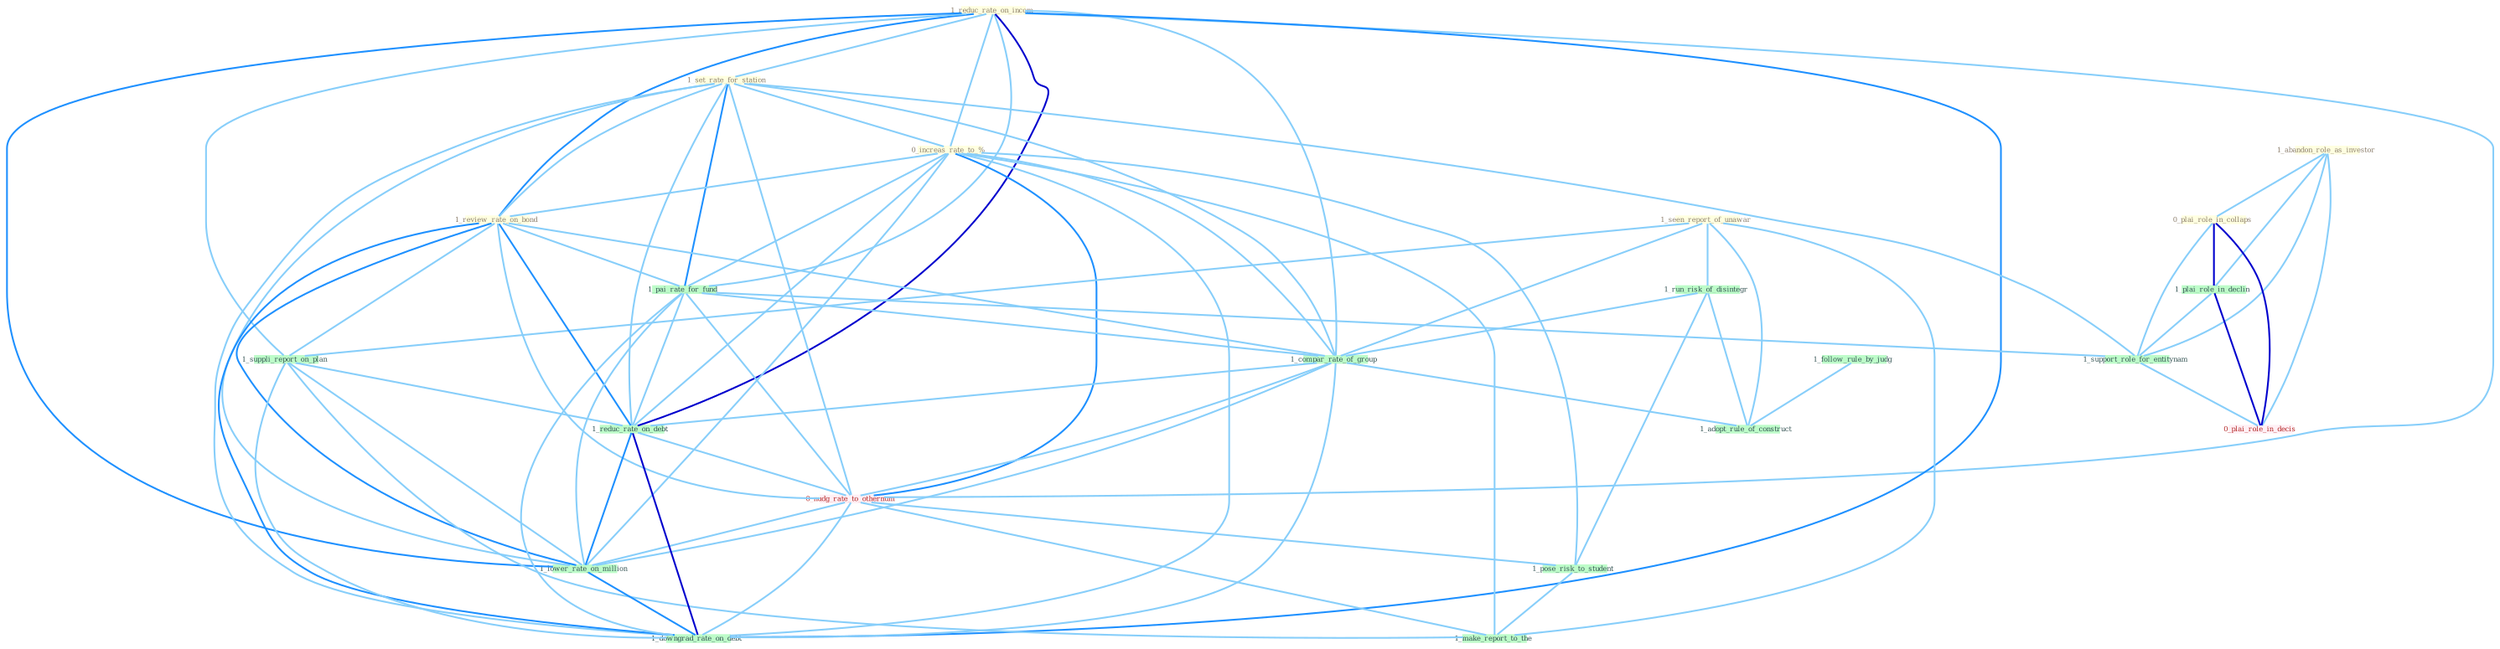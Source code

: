 Graph G{ 
    node
    [shape=polygon,style=filled,width=.5,height=.06,color="#BDFCC9",fixedsize=true,fontsize=4,
    fontcolor="#2f4f4f"];
    {node
    [color="#ffffe0", fontcolor="#8b7d6b"] "1_reduc_rate_on_incom " "1_set_rate_for_station " "1_abandon_role_as_investor " "0_plai_role_in_collaps " "0_increas_rate_to_% " "1_seen_report_of_unawar " "1_review_rate_on_bond "}
{node [color="#fff0f5", fontcolor="#b22222"] "0_nudg_rate_to_othernum " "0_plai_role_in_decis "}
edge [color="#B0E2FF"];

	"1_reduc_rate_on_incom " -- "1_set_rate_for_station " [w="1", color="#87cefa" ];
	"1_reduc_rate_on_incom " -- "0_increas_rate_to_% " [w="1", color="#87cefa" ];
	"1_reduc_rate_on_incom " -- "1_review_rate_on_bond " [w="2", color="#1e90ff" , len=0.8];
	"1_reduc_rate_on_incom " -- "1_suppli_report_on_plan " [w="1", color="#87cefa" ];
	"1_reduc_rate_on_incom " -- "1_pai_rate_for_fund " [w="1", color="#87cefa" ];
	"1_reduc_rate_on_incom " -- "1_compar_rate_of_group " [w="1", color="#87cefa" ];
	"1_reduc_rate_on_incom " -- "1_reduc_rate_on_debt " [w="3", color="#0000cd" , len=0.6];
	"1_reduc_rate_on_incom " -- "0_nudg_rate_to_othernum " [w="1", color="#87cefa" ];
	"1_reduc_rate_on_incom " -- "1_lower_rate_on_million " [w="2", color="#1e90ff" , len=0.8];
	"1_reduc_rate_on_incom " -- "1_downgrad_rate_on_debt " [w="2", color="#1e90ff" , len=0.8];
	"1_set_rate_for_station " -- "0_increas_rate_to_% " [w="1", color="#87cefa" ];
	"1_set_rate_for_station " -- "1_review_rate_on_bond " [w="1", color="#87cefa" ];
	"1_set_rate_for_station " -- "1_pai_rate_for_fund " [w="2", color="#1e90ff" , len=0.8];
	"1_set_rate_for_station " -- "1_compar_rate_of_group " [w="1", color="#87cefa" ];
	"1_set_rate_for_station " -- "1_reduc_rate_on_debt " [w="1", color="#87cefa" ];
	"1_set_rate_for_station " -- "0_nudg_rate_to_othernum " [w="1", color="#87cefa" ];
	"1_set_rate_for_station " -- "1_support_role_for_entitynam " [w="1", color="#87cefa" ];
	"1_set_rate_for_station " -- "1_lower_rate_on_million " [w="1", color="#87cefa" ];
	"1_set_rate_for_station " -- "1_downgrad_rate_on_debt " [w="1", color="#87cefa" ];
	"1_abandon_role_as_investor " -- "0_plai_role_in_collaps " [w="1", color="#87cefa" ];
	"1_abandon_role_as_investor " -- "1_plai_role_in_declin " [w="1", color="#87cefa" ];
	"1_abandon_role_as_investor " -- "1_support_role_for_entitynam " [w="1", color="#87cefa" ];
	"1_abandon_role_as_investor " -- "0_plai_role_in_decis " [w="1", color="#87cefa" ];
	"0_plai_role_in_collaps " -- "1_plai_role_in_declin " [w="3", color="#0000cd" , len=0.6];
	"0_plai_role_in_collaps " -- "1_support_role_for_entitynam " [w="1", color="#87cefa" ];
	"0_plai_role_in_collaps " -- "0_plai_role_in_decis " [w="3", color="#0000cd" , len=0.6];
	"0_increas_rate_to_% " -- "1_review_rate_on_bond " [w="1", color="#87cefa" ];
	"0_increas_rate_to_% " -- "1_pai_rate_for_fund " [w="1", color="#87cefa" ];
	"0_increas_rate_to_% " -- "1_compar_rate_of_group " [w="1", color="#87cefa" ];
	"0_increas_rate_to_% " -- "1_reduc_rate_on_debt " [w="1", color="#87cefa" ];
	"0_increas_rate_to_% " -- "0_nudg_rate_to_othernum " [w="2", color="#1e90ff" , len=0.8];
	"0_increas_rate_to_% " -- "1_pose_risk_to_student " [w="1", color="#87cefa" ];
	"0_increas_rate_to_% " -- "1_lower_rate_on_million " [w="1", color="#87cefa" ];
	"0_increas_rate_to_% " -- "1_downgrad_rate_on_debt " [w="1", color="#87cefa" ];
	"0_increas_rate_to_% " -- "1_make_report_to_the " [w="1", color="#87cefa" ];
	"1_seen_report_of_unawar " -- "1_run_risk_of_disintegr " [w="1", color="#87cefa" ];
	"1_seen_report_of_unawar " -- "1_suppli_report_on_plan " [w="1", color="#87cefa" ];
	"1_seen_report_of_unawar " -- "1_compar_rate_of_group " [w="1", color="#87cefa" ];
	"1_seen_report_of_unawar " -- "1_adopt_rule_of_construct " [w="1", color="#87cefa" ];
	"1_seen_report_of_unawar " -- "1_make_report_to_the " [w="1", color="#87cefa" ];
	"1_review_rate_on_bond " -- "1_suppli_report_on_plan " [w="1", color="#87cefa" ];
	"1_review_rate_on_bond " -- "1_pai_rate_for_fund " [w="1", color="#87cefa" ];
	"1_review_rate_on_bond " -- "1_compar_rate_of_group " [w="1", color="#87cefa" ];
	"1_review_rate_on_bond " -- "1_reduc_rate_on_debt " [w="2", color="#1e90ff" , len=0.8];
	"1_review_rate_on_bond " -- "0_nudg_rate_to_othernum " [w="1", color="#87cefa" ];
	"1_review_rate_on_bond " -- "1_lower_rate_on_million " [w="2", color="#1e90ff" , len=0.8];
	"1_review_rate_on_bond " -- "1_downgrad_rate_on_debt " [w="2", color="#1e90ff" , len=0.8];
	"1_run_risk_of_disintegr " -- "1_compar_rate_of_group " [w="1", color="#87cefa" ];
	"1_run_risk_of_disintegr " -- "1_pose_risk_to_student " [w="1", color="#87cefa" ];
	"1_run_risk_of_disintegr " -- "1_adopt_rule_of_construct " [w="1", color="#87cefa" ];
	"1_plai_role_in_declin " -- "1_support_role_for_entitynam " [w="1", color="#87cefa" ];
	"1_plai_role_in_declin " -- "0_plai_role_in_decis " [w="3", color="#0000cd" , len=0.6];
	"1_suppli_report_on_plan " -- "1_reduc_rate_on_debt " [w="1", color="#87cefa" ];
	"1_suppli_report_on_plan " -- "1_lower_rate_on_million " [w="1", color="#87cefa" ];
	"1_suppli_report_on_plan " -- "1_downgrad_rate_on_debt " [w="1", color="#87cefa" ];
	"1_suppli_report_on_plan " -- "1_make_report_to_the " [w="1", color="#87cefa" ];
	"1_pai_rate_for_fund " -- "1_compar_rate_of_group " [w="1", color="#87cefa" ];
	"1_pai_rate_for_fund " -- "1_reduc_rate_on_debt " [w="1", color="#87cefa" ];
	"1_pai_rate_for_fund " -- "0_nudg_rate_to_othernum " [w="1", color="#87cefa" ];
	"1_pai_rate_for_fund " -- "1_support_role_for_entitynam " [w="1", color="#87cefa" ];
	"1_pai_rate_for_fund " -- "1_lower_rate_on_million " [w="1", color="#87cefa" ];
	"1_pai_rate_for_fund " -- "1_downgrad_rate_on_debt " [w="1", color="#87cefa" ];
	"1_follow_rule_by_judg " -- "1_adopt_rule_of_construct " [w="1", color="#87cefa" ];
	"1_compar_rate_of_group " -- "1_reduc_rate_on_debt " [w="1", color="#87cefa" ];
	"1_compar_rate_of_group " -- "0_nudg_rate_to_othernum " [w="1", color="#87cefa" ];
	"1_compar_rate_of_group " -- "1_adopt_rule_of_construct " [w="1", color="#87cefa" ];
	"1_compar_rate_of_group " -- "1_lower_rate_on_million " [w="1", color="#87cefa" ];
	"1_compar_rate_of_group " -- "1_downgrad_rate_on_debt " [w="1", color="#87cefa" ];
	"1_reduc_rate_on_debt " -- "0_nudg_rate_to_othernum " [w="1", color="#87cefa" ];
	"1_reduc_rate_on_debt " -- "1_lower_rate_on_million " [w="2", color="#1e90ff" , len=0.8];
	"1_reduc_rate_on_debt " -- "1_downgrad_rate_on_debt " [w="3", color="#0000cd" , len=0.6];
	"0_nudg_rate_to_othernum " -- "1_pose_risk_to_student " [w="1", color="#87cefa" ];
	"0_nudg_rate_to_othernum " -- "1_lower_rate_on_million " [w="1", color="#87cefa" ];
	"0_nudg_rate_to_othernum " -- "1_downgrad_rate_on_debt " [w="1", color="#87cefa" ];
	"0_nudg_rate_to_othernum " -- "1_make_report_to_the " [w="1", color="#87cefa" ];
	"1_support_role_for_entitynam " -- "0_plai_role_in_decis " [w="1", color="#87cefa" ];
	"1_pose_risk_to_student " -- "1_make_report_to_the " [w="1", color="#87cefa" ];
	"1_lower_rate_on_million " -- "1_downgrad_rate_on_debt " [w="2", color="#1e90ff" , len=0.8];
}